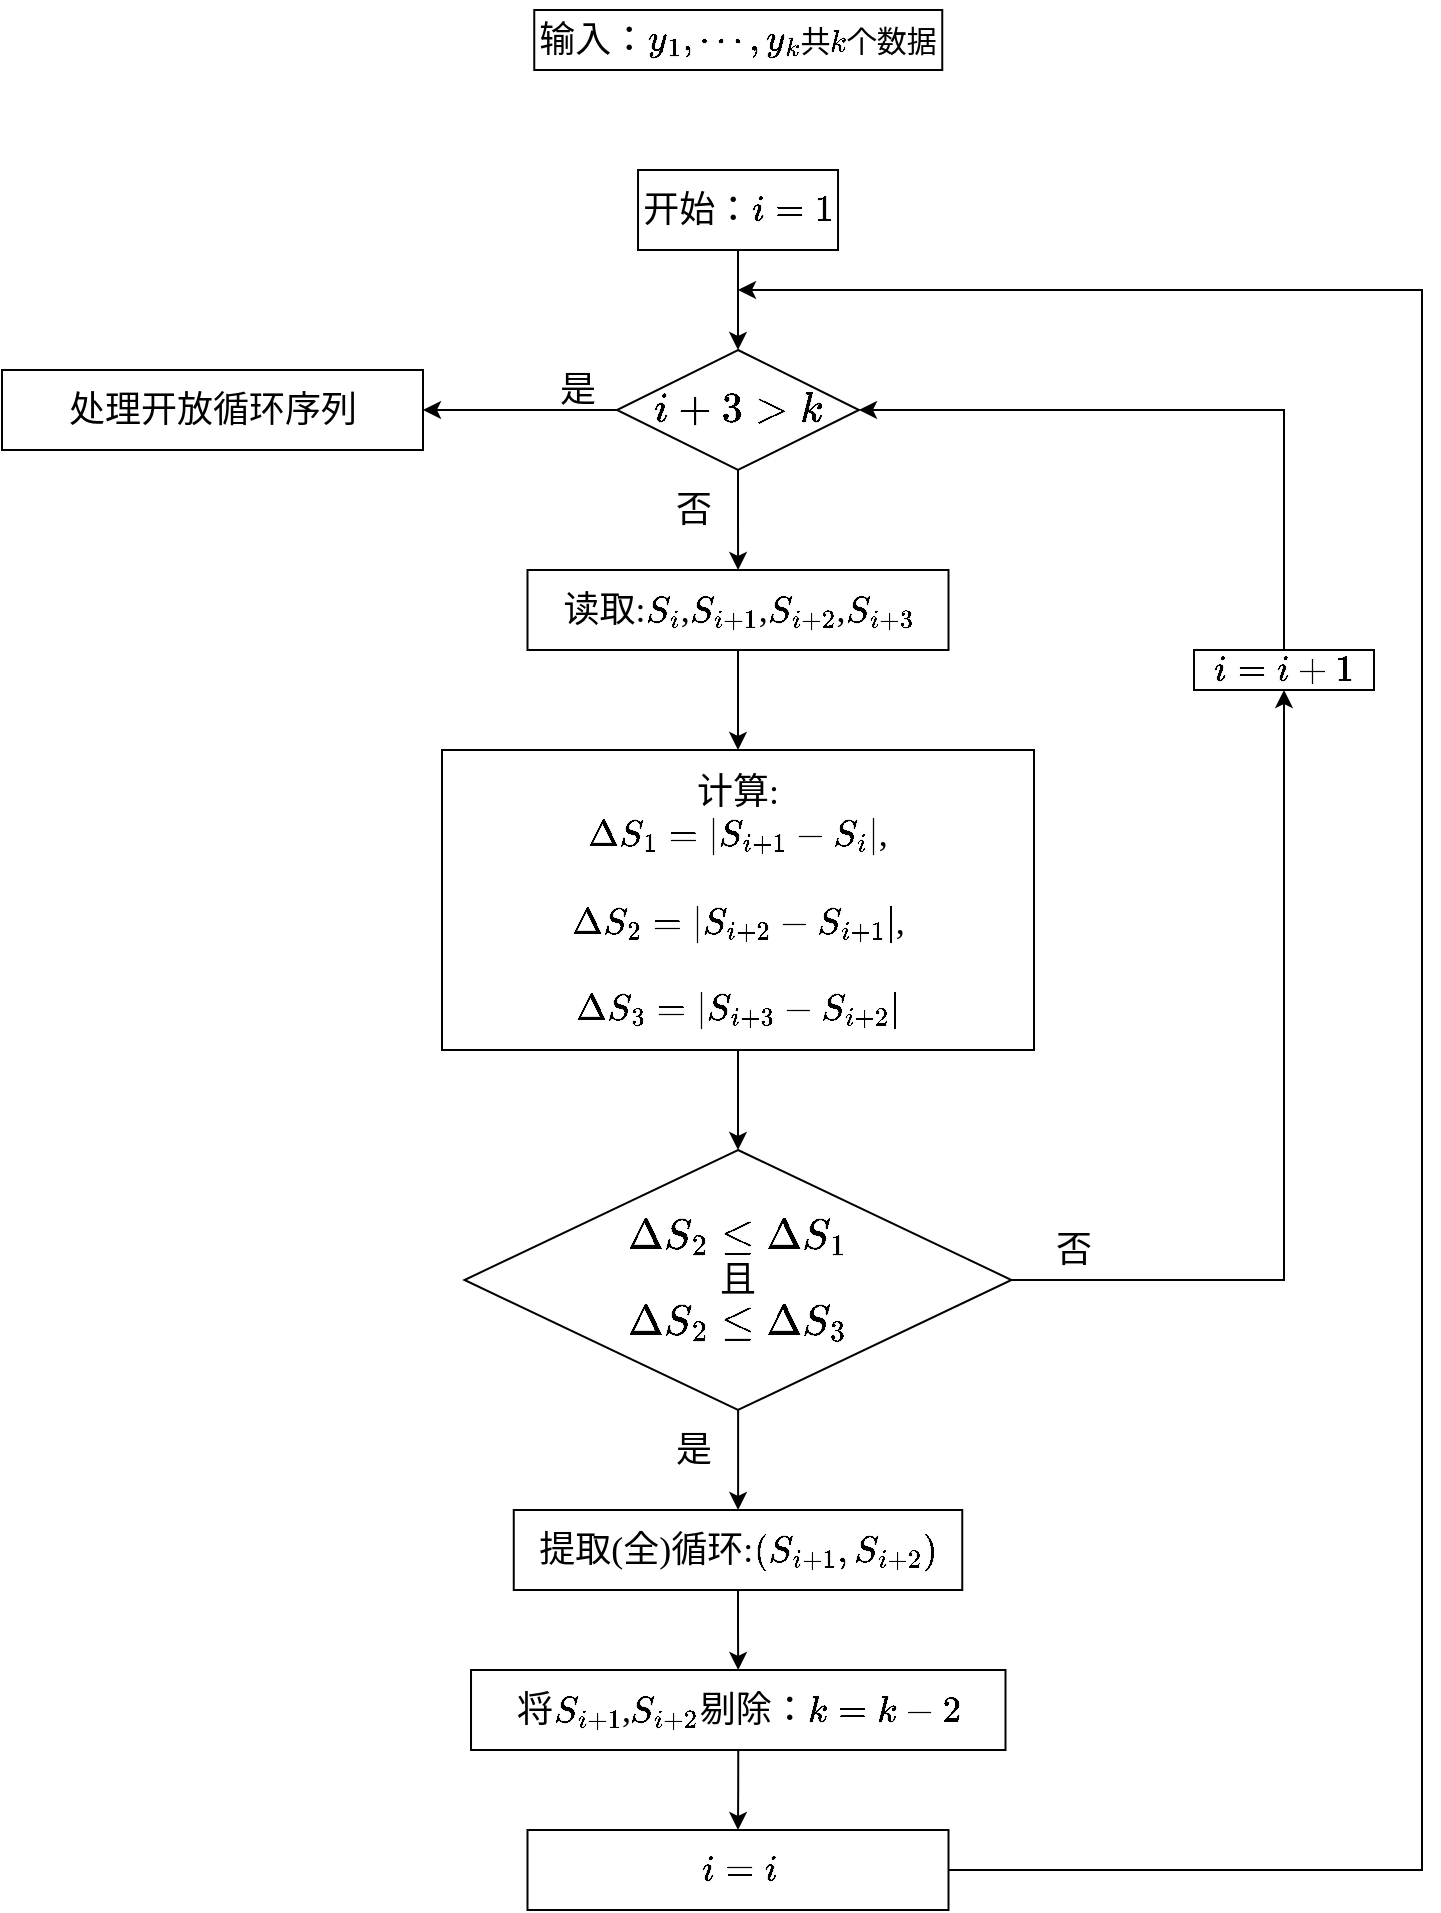 <mxfile compressed="true" version="14.6.13" type="device" pages="2"><diagram id="1eQ0IncQJFHJvHK-1eBD" name="雨流计数法-四点法-第一阶段"><mxGraphModel dx="1024" dy="592" grid="1" gridSize="10" guides="1" tooltips="1" connect="1" arrows="1" fold="1" page="1" pageScale="1" pageWidth="827" pageHeight="1169" background="none" math="1" shadow="0"><root><mxCell id="0"/><mxCell id="1" parent="0"/><mxCell id="CVEVL7SVCBWMS89__pPG-1" value="&lt;span style=&quot;font-size: 18px&quot;&gt;&lt;font face=&quot;Times New Roman&quot;&gt;输入：\(y_1,\cdots,y_k\)&lt;/font&gt;&lt;/span&gt;&lt;font face=&quot;Times New Roman&quot;&gt;&lt;span style=&quot;font-size: 15px&quot;&gt;共\(k\)个数据&lt;/span&gt;&lt;/font&gt;" style="rounded=0;whiteSpace=wrap;html=1;" parent="1" vertex="1"><mxGeometry x="306.13" y="53" width="204" height="30" as="geometry"/></mxCell><mxCell id="2xSN29wVOoPJ_fuynDol-22" style="edgeStyle=orthogonalEdgeStyle;rounded=0;orthogonalLoop=1;jettySize=auto;html=1;exitX=0.5;exitY=1;exitDx=0;exitDy=0;" parent="1" source="2xSN29wVOoPJ_fuynDol-1" target="2xSN29wVOoPJ_fuynDol-8" edge="1"><mxGeometry relative="1" as="geometry"/></mxCell><mxCell id="2xSN29wVOoPJ_fuynDol-1" value="&lt;font style=&quot;font-size: 18px&quot; face=&quot;Times New Roman&quot;&gt;读取:\(S_i\),&lt;/font&gt;&lt;span style=&quot;font-family: &amp;#34;times new roman&amp;#34; ; font-size: 18px&quot;&gt;\(S_{i+1}\),&lt;/span&gt;&lt;span style=&quot;font-family: &amp;#34;times new roman&amp;#34; ; font-size: 18px&quot;&gt;\(S_{i+2}\),&lt;/span&gt;&lt;span style=&quot;font-family: &amp;#34;times new roman&amp;#34; ; font-size: 18px&quot;&gt;\(S_{i+3}\)&lt;/span&gt;" style="rounded=0;whiteSpace=wrap;html=1;" parent="1" vertex="1"><mxGeometry x="302.75" y="333" width="210.5" height="40" as="geometry"/></mxCell><mxCell id="2xSN29wVOoPJ_fuynDol-21" style="edgeStyle=orthogonalEdgeStyle;rounded=0;orthogonalLoop=1;jettySize=auto;html=1;exitX=0.5;exitY=1;exitDx=0;exitDy=0;" parent="1" source="2xSN29wVOoPJ_fuynDol-2" target="2xSN29wVOoPJ_fuynDol-1" edge="1"><mxGeometry relative="1" as="geometry"/></mxCell><mxCell id="2xSN29wVOoPJ_fuynDol-28" style="edgeStyle=orthogonalEdgeStyle;rounded=0;orthogonalLoop=1;jettySize=auto;html=1;exitX=0;exitY=0.5;exitDx=0;exitDy=0;entryX=1;entryY=0.5;entryDx=0;entryDy=0;" parent="1" source="2xSN29wVOoPJ_fuynDol-2" target="2xSN29wVOoPJ_fuynDol-27" edge="1"><mxGeometry relative="1" as="geometry"/></mxCell><mxCell id="2xSN29wVOoPJ_fuynDol-2" value="&lt;font style=&quot;font-size: 18px&quot;&gt;$$i+3 &amp;gt;&amp;nbsp; k$$&lt;/font&gt;" style="rhombus;whiteSpace=wrap;html=1;" parent="1" vertex="1"><mxGeometry x="347.5" y="223" width="121" height="60" as="geometry"/></mxCell><mxCell id="2xSN29wVOoPJ_fuynDol-33" style="edgeStyle=orthogonalEdgeStyle;rounded=0;orthogonalLoop=1;jettySize=auto;html=1;exitX=0.5;exitY=1;exitDx=0;exitDy=0;entryX=0.5;entryY=0;entryDx=0;entryDy=0;" parent="1" source="2xSN29wVOoPJ_fuynDol-6" target="2xSN29wVOoPJ_fuynDol-2" edge="1"><mxGeometry relative="1" as="geometry"/></mxCell><mxCell id="2xSN29wVOoPJ_fuynDol-6" value="&lt;font face=&quot;Times New Roman&quot;&gt;&lt;span style=&quot;font-size: 18px&quot;&gt;开始：\(i=1\)&lt;/span&gt;&lt;/font&gt;" style="rounded=0;whiteSpace=wrap;html=1;" parent="1" vertex="1"><mxGeometry x="358.01" y="133" width="100" height="40" as="geometry"/></mxCell><mxCell id="2xSN29wVOoPJ_fuynDol-14" style="edgeStyle=orthogonalEdgeStyle;rounded=0;orthogonalLoop=1;jettySize=auto;html=1;" parent="1" source="2xSN29wVOoPJ_fuynDol-7" target="2xSN29wVOoPJ_fuynDol-9" edge="1"><mxGeometry relative="1" as="geometry"/></mxCell><mxCell id="2xSN29wVOoPJ_fuynDol-19" style="edgeStyle=orthogonalEdgeStyle;rounded=0;orthogonalLoop=1;jettySize=auto;html=1;exitX=1;exitY=0.5;exitDx=0;exitDy=0;entryX=0.5;entryY=1;entryDx=0;entryDy=0;" parent="1" source="2xSN29wVOoPJ_fuynDol-7" target="2xSN29wVOoPJ_fuynDol-18" edge="1"><mxGeometry relative="1" as="geometry"/></mxCell><mxCell id="2xSN29wVOoPJ_fuynDol-7" value="&lt;font style=&quot;font-size: 18px&quot;&gt;\(\Delta S_2 \le \Delta S_1\)&lt;br&gt;且&lt;br&gt;\(\Delta S_2 \le \Delta S_3\)&lt;br&gt;&lt;/font&gt;" style="rhombus;whiteSpace=wrap;html=1;" parent="1" vertex="1"><mxGeometry x="271.25" y="623" width="273.5" height="130" as="geometry"/></mxCell><mxCell id="2xSN29wVOoPJ_fuynDol-32" style="edgeStyle=orthogonalEdgeStyle;rounded=0;orthogonalLoop=1;jettySize=auto;html=1;exitX=0.5;exitY=1;exitDx=0;exitDy=0;entryX=0.5;entryY=0;entryDx=0;entryDy=0;" parent="1" source="2xSN29wVOoPJ_fuynDol-8" target="2xSN29wVOoPJ_fuynDol-7" edge="1"><mxGeometry relative="1" as="geometry"/></mxCell><mxCell id="2xSN29wVOoPJ_fuynDol-8" value="&lt;font style=&quot;font-size: 18px&quot; face=&quot;Times New Roman&quot;&gt;计算:&lt;br&gt;\(\Delta S_1 = |S_{i+1} - S_{i}|\),&lt;br&gt;&lt;br&gt;&lt;/font&gt;&lt;span style=&quot;font-family: &amp;#34;times new roman&amp;#34; ; font-size: 18px&quot;&gt;\(\Delta S_2 = |S_{i+2} - S_{i+1}|\),&lt;br&gt;&lt;br&gt;&lt;/span&gt;&lt;span style=&quot;font-family: &amp;#34;times new roman&amp;#34; ; font-size: 18px&quot;&gt;\(\Delta S_3 = |S_{i+3} - S_{i+2}|\)&lt;/span&gt;&lt;font style=&quot;font-size: 18px&quot; face=&quot;Times New Roman&quot;&gt;&lt;br&gt;&lt;/font&gt;" style="rounded=0;whiteSpace=wrap;html=1;" parent="1" vertex="1"><mxGeometry x="260" y="423" width="296" height="150" as="geometry"/></mxCell><mxCell id="2xSN29wVOoPJ_fuynDol-30" style="edgeStyle=orthogonalEdgeStyle;rounded=0;orthogonalLoop=1;jettySize=auto;html=1;exitX=0.5;exitY=1;exitDx=0;exitDy=0;" parent="1" source="2xSN29wVOoPJ_fuynDol-9" target="2xSN29wVOoPJ_fuynDol-13" edge="1"><mxGeometry relative="1" as="geometry"/></mxCell><mxCell id="2xSN29wVOoPJ_fuynDol-9" value="&lt;font style=&quot;font-size: 18px&quot; face=&quot;Times New Roman&quot;&gt;提取(全)循环:\((S_{i+1},S_{i+2})\)&lt;/font&gt;" style="rounded=0;whiteSpace=wrap;html=1;" parent="1" vertex="1"><mxGeometry x="295.88" y="803" width="224.25" height="40" as="geometry"/></mxCell><mxCell id="2xSN29wVOoPJ_fuynDol-31" style="edgeStyle=orthogonalEdgeStyle;rounded=0;orthogonalLoop=1;jettySize=auto;html=1;exitX=0.5;exitY=1;exitDx=0;exitDy=0;entryX=0.5;entryY=0;entryDx=0;entryDy=0;" parent="1" source="2xSN29wVOoPJ_fuynDol-13" target="2xSN29wVOoPJ_fuynDol-25" edge="1"><mxGeometry relative="1" as="geometry"/></mxCell><mxCell id="2xSN29wVOoPJ_fuynDol-13" value="&lt;font style=&quot;font-size: 18px&quot; face=&quot;Times New Roman&quot;&gt;将&lt;/font&gt;&lt;span style=&quot;font-family: &amp;#34;times new roman&amp;#34; ; font-size: 18px&quot;&gt;\(S_{i+1}\),&lt;/span&gt;&lt;span style=&quot;font-family: &amp;#34;times new roman&amp;#34; ; font-size: 18px&quot;&gt;\(S_{i+2}\)剔除：\(k=k-2\)&lt;/span&gt;" style="rounded=0;whiteSpace=wrap;html=1;" parent="1" vertex="1"><mxGeometry x="274.51" y="883" width="267.24" height="40" as="geometry"/></mxCell><mxCell id="2xSN29wVOoPJ_fuynDol-17" value="&lt;font style=&quot;font-size: 18px&quot;&gt;是&lt;/font&gt;" style="text;html=1;strokeColor=none;fillColor=none;align=center;verticalAlign=middle;whiteSpace=wrap;rounded=0;" parent="1" vertex="1"><mxGeometry x="366" y="763" width="40" height="20" as="geometry"/></mxCell><mxCell id="2xSN29wVOoPJ_fuynDol-24" style="edgeStyle=orthogonalEdgeStyle;rounded=0;orthogonalLoop=1;jettySize=auto;html=1;exitX=0.5;exitY=0;exitDx=0;exitDy=0;entryX=1;entryY=0.5;entryDx=0;entryDy=0;" parent="1" source="2xSN29wVOoPJ_fuynDol-18" target="2xSN29wVOoPJ_fuynDol-2" edge="1"><mxGeometry relative="1" as="geometry"/></mxCell><mxCell id="2xSN29wVOoPJ_fuynDol-18" value="&lt;font face=&quot;Times New Roman&quot;&gt;&lt;span style=&quot;font-size: 18px&quot;&gt;\(i=i+1\)&lt;/span&gt;&lt;/font&gt;" style="rounded=0;whiteSpace=wrap;html=1;" parent="1" vertex="1"><mxGeometry x="636" y="373" width="90" height="20" as="geometry"/></mxCell><mxCell id="2xSN29wVOoPJ_fuynDol-23" value="&lt;span style=&quot;font-size: 18px&quot;&gt;否&lt;/span&gt;" style="text;html=1;strokeColor=none;fillColor=none;align=center;verticalAlign=middle;whiteSpace=wrap;rounded=0;" parent="1" vertex="1"><mxGeometry x="366" y="293" width="40" height="20" as="geometry"/></mxCell><mxCell id="2xSN29wVOoPJ_fuynDol-26" style="edgeStyle=orthogonalEdgeStyle;rounded=0;orthogonalLoop=1;jettySize=auto;html=1;exitX=0.985;exitY=0.5;exitDx=0;exitDy=0;exitPerimeter=0;" parent="1" source="2xSN29wVOoPJ_fuynDol-25" edge="1"><mxGeometry relative="1" as="geometry"><mxPoint x="408" y="193" as="targetPoint"/><Array as="points"><mxPoint x="750" y="983"/><mxPoint x="750" y="193"/></Array></mxGeometry></mxCell><mxCell id="2xSN29wVOoPJ_fuynDol-25" value="&lt;span style=&quot;font-family: &amp;#34;times new roman&amp;#34; ; font-size: 18px&quot;&gt;\(i=i\)&lt;/span&gt;" style="rounded=0;whiteSpace=wrap;html=1;" parent="1" vertex="1"><mxGeometry x="302.75" y="963" width="210.5" height="40" as="geometry"/></mxCell><mxCell id="2xSN29wVOoPJ_fuynDol-27" value="&lt;font face=&quot;Times New Roman&quot;&gt;&lt;span style=&quot;font-size: 18px&quot;&gt;处理开放循环序列&lt;/span&gt;&lt;/font&gt;" style="rounded=0;whiteSpace=wrap;html=1;" parent="1" vertex="1"><mxGeometry x="40" y="233" width="210.5" height="40" as="geometry"/></mxCell><mxCell id="2xSN29wVOoPJ_fuynDol-29" value="&lt;span style=&quot;font-size: 18px&quot;&gt;是&lt;/span&gt;" style="text;html=1;strokeColor=none;fillColor=none;align=center;verticalAlign=middle;whiteSpace=wrap;rounded=0;" parent="1" vertex="1"><mxGeometry x="307.5" y="233" width="40" height="20" as="geometry"/></mxCell><mxCell id="2xSN29wVOoPJ_fuynDol-35" value="&lt;span style=&quot;font-size: 18px&quot;&gt;否&lt;/span&gt;" style="text;html=1;strokeColor=none;fillColor=none;align=center;verticalAlign=middle;whiteSpace=wrap;rounded=0;" parent="1" vertex="1"><mxGeometry x="556" y="663" width="40" height="20" as="geometry"/></mxCell></root></mxGraphModel></diagram><diagram id="r6lLN_gXgFRSellmmvln" name="雨流计数法-四点法-第二阶段"><mxGraphModel dx="1024" dy="592" grid="1" gridSize="10" guides="1" tooltips="1" connect="1" arrows="1" fold="1" page="1" pageScale="1" pageWidth="827" pageHeight="1169" math="0" shadow="0"><root><mxCell id="4NbgYYXUH3VlIl_NAhek-0"/><mxCell id="4NbgYYXUH3VlIl_NAhek-1" parent="4NbgYYXUH3VlIl_NAhek-0"/></root></mxGraphModel></diagram></mxfile>